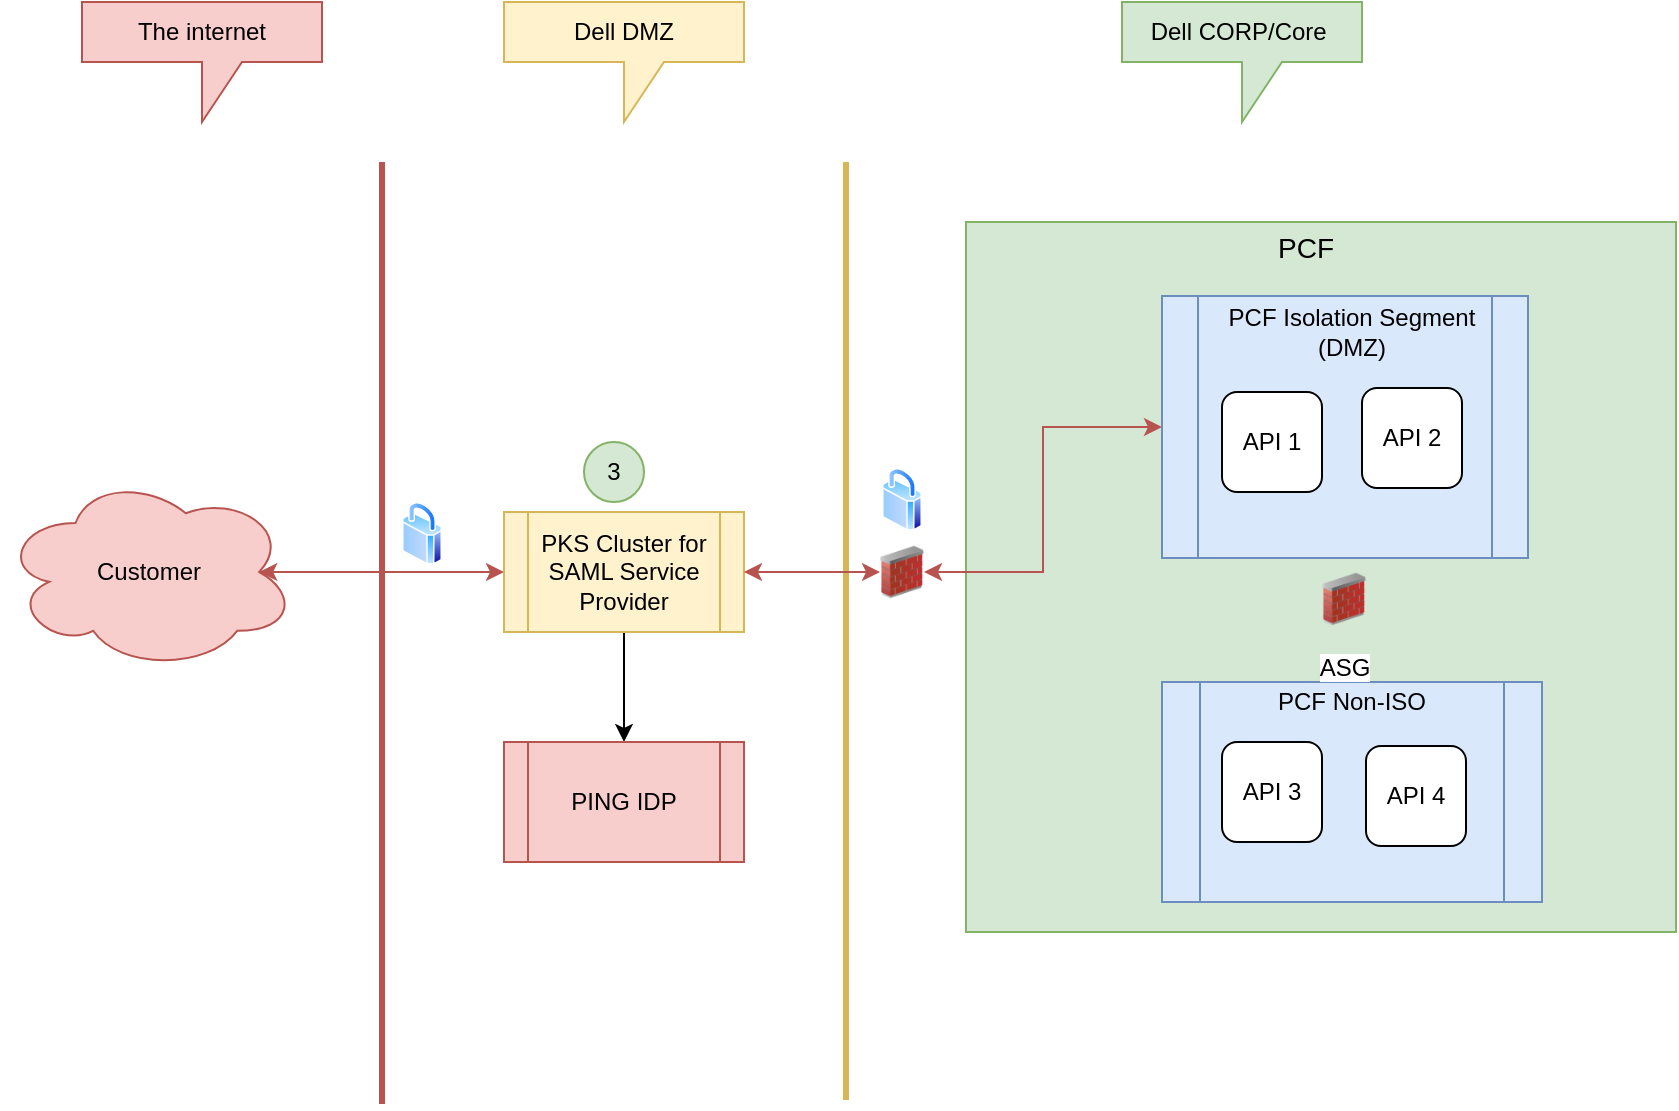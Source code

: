 <mxfile version="14.4.4" type="github">
  <diagram id="ACFHJaDp0CCpu47aHDbk" name="Page-1">
    <mxGraphModel dx="1422" dy="794" grid="0" gridSize="10" guides="1" tooltips="1" connect="1" arrows="1" fold="1" page="1" pageScale="1" pageWidth="850" pageHeight="1100" math="0" shadow="0">
      <root>
        <mxCell id="0" />
        <mxCell id="1" parent="0" />
        <mxCell id="2gQc0NYOQKcEP8dJCD8I-3" value="" style="whiteSpace=wrap;html=1;aspect=fixed;fillColor=#d5e8d4;strokeColor=#82b366;" parent="1" vertex="1">
          <mxGeometry x="492" y="150" width="355" height="355" as="geometry" />
        </mxCell>
        <mxCell id="2gQc0NYOQKcEP8dJCD8I-4" value="" style="edgeStyle=orthogonalEdgeStyle;rounded=0;orthogonalLoop=1;jettySize=auto;html=1;strokeWidth=1;exitX=0.875;exitY=0.5;exitDx=0;exitDy=0;exitPerimeter=0;startArrow=classic;startFill=1;fillColor=#f8cecc;strokeColor=#b85450;" parent="1" source="2gQc0NYOQKcEP8dJCD8I-5" target="2gQc0NYOQKcEP8dJCD8I-9" edge="1">
          <mxGeometry relative="1" as="geometry" />
        </mxCell>
        <mxCell id="2gQc0NYOQKcEP8dJCD8I-5" value="Customer" style="ellipse;shape=cloud;whiteSpace=wrap;html=1;fillColor=#f8cecc;strokeColor=#b85450;" parent="1" vertex="1">
          <mxGeometry x="10" y="276" width="147" height="98" as="geometry" />
        </mxCell>
        <mxCell id="2gQc0NYOQKcEP8dJCD8I-6" value="" style="endArrow=none;html=1;strokeWidth=3;fillColor=#f8cecc;strokeColor=#b85450;" parent="1" edge="1">
          <mxGeometry width="50" height="50" relative="1" as="geometry">
            <mxPoint x="200" y="591" as="sourcePoint" />
            <mxPoint x="200" y="120" as="targetPoint" />
          </mxGeometry>
        </mxCell>
        <mxCell id="2gQc0NYOQKcEP8dJCD8I-7" value="" style="endArrow=none;html=1;strokeWidth=3;fillColor=#fff2cc;strokeColor=#d6b656;" parent="1" edge="1">
          <mxGeometry width="50" height="50" relative="1" as="geometry">
            <mxPoint x="432" y="589" as="sourcePoint" />
            <mxPoint x="432" y="120" as="targetPoint" />
          </mxGeometry>
        </mxCell>
        <mxCell id="2gQc0NYOQKcEP8dJCD8I-8" style="edgeStyle=orthogonalEdgeStyle;rounded=0;orthogonalLoop=1;jettySize=auto;html=1;strokeWidth=1;startArrow=classic;startFill=1;entryX=0;entryY=0.5;entryDx=0;entryDy=0;fillColor=#f8cecc;strokeColor=#b85450;" parent="1" source="sj-PamyHFuKPAxD5q3Vw-3" target="2gQc0NYOQKcEP8dJCD8I-11" edge="1">
          <mxGeometry relative="1" as="geometry">
            <mxPoint x="528" y="325" as="targetPoint" />
          </mxGeometry>
        </mxCell>
        <mxCell id="2gQc0NYOQKcEP8dJCD8I-29" value="" style="edgeStyle=orthogonalEdgeStyle;rounded=0;orthogonalLoop=1;jettySize=auto;html=1;" parent="1" source="2gQc0NYOQKcEP8dJCD8I-9" target="2gQc0NYOQKcEP8dJCD8I-28" edge="1">
          <mxGeometry relative="1" as="geometry" />
        </mxCell>
        <mxCell id="2gQc0NYOQKcEP8dJCD8I-9" value="PKS Cluster for SAML Service Provider" style="shape=process;whiteSpace=wrap;html=1;backgroundOutline=1;fillColor=#fff2cc;strokeColor=#d6b656;" parent="1" vertex="1">
          <mxGeometry x="261" y="295" width="120" height="60" as="geometry" />
        </mxCell>
        <mxCell id="2gQc0NYOQKcEP8dJCD8I-10" value="&lt;font style=&quot;font-size: 14px&quot;&gt;PCF&lt;/font&gt;" style="text;html=1;strokeColor=none;fillColor=none;align=center;verticalAlign=middle;whiteSpace=wrap;rounded=0;" parent="1" vertex="1">
          <mxGeometry x="642" y="153" width="40" height="20" as="geometry" />
        </mxCell>
        <mxCell id="2gQc0NYOQKcEP8dJCD8I-11" value="" style="shape=process;whiteSpace=wrap;html=1;backgroundOutline=1;fillColor=#dae8fc;strokeColor=#6c8ebf;" parent="1" vertex="1">
          <mxGeometry x="590" y="187" width="183" height="131" as="geometry" />
        </mxCell>
        <mxCell id="2gQc0NYOQKcEP8dJCD8I-13" value="API 1" style="rounded=1;whiteSpace=wrap;html=1;" parent="1" vertex="1">
          <mxGeometry x="620" y="235" width="50" height="50" as="geometry" />
        </mxCell>
        <mxCell id="2gQc0NYOQKcEP8dJCD8I-14" value="API 2" style="rounded=1;whiteSpace=wrap;html=1;" parent="1" vertex="1">
          <mxGeometry x="690" y="233" width="50" height="50" as="geometry" />
        </mxCell>
        <mxCell id="2gQc0NYOQKcEP8dJCD8I-15" value="" style="aspect=fixed;perimeter=ellipsePerimeter;html=1;align=center;shadow=0;dashed=0;spacingTop=3;image;image=img/lib/active_directory/secure.svg;" parent="1" vertex="1">
          <mxGeometry x="210" y="290" width="20" height="31.25" as="geometry" />
        </mxCell>
        <mxCell id="2gQc0NYOQKcEP8dJCD8I-16" value="" style="aspect=fixed;perimeter=ellipsePerimeter;html=1;align=center;shadow=0;dashed=0;spacingTop=3;image;image=img/lib/active_directory/secure.svg;" parent="1" vertex="1">
          <mxGeometry x="450" y="273" width="20" height="31.25" as="geometry" />
        </mxCell>
        <mxCell id="2gQc0NYOQKcEP8dJCD8I-17" value="The internet" style="shape=callout;whiteSpace=wrap;html=1;perimeter=calloutPerimeter;fillColor=#f8cecc;strokeColor=#b85450;" parent="1" vertex="1">
          <mxGeometry x="50" y="40" width="120" height="60" as="geometry" />
        </mxCell>
        <mxCell id="2gQc0NYOQKcEP8dJCD8I-18" value="Dell DMZ" style="shape=callout;whiteSpace=wrap;html=1;perimeter=calloutPerimeter;fillColor=#fff2cc;strokeColor=#d6b656;" parent="1" vertex="1">
          <mxGeometry x="261" y="40" width="120" height="60" as="geometry" />
        </mxCell>
        <mxCell id="2gQc0NYOQKcEP8dJCD8I-19" value="Dell CORP/Core&amp;nbsp;" style="shape=callout;whiteSpace=wrap;html=1;perimeter=calloutPerimeter;fillColor=#d5e8d4;strokeColor=#82b366;" parent="1" vertex="1">
          <mxGeometry x="570" y="40" width="120" height="60" as="geometry" />
        </mxCell>
        <mxCell id="2gQc0NYOQKcEP8dJCD8I-20" value="3" style="ellipse;whiteSpace=wrap;html=1;fillColor=#d5e8d4;strokeColor=#82b366;" parent="1" vertex="1">
          <mxGeometry x="301" y="260" width="30" height="30" as="geometry" />
        </mxCell>
        <mxCell id="2gQc0NYOQKcEP8dJCD8I-28" value="PING IDP" style="shape=process;whiteSpace=wrap;html=1;backgroundOutline=1;fillColor=#f8cecc;strokeColor=#b85450;" parent="1" vertex="1">
          <mxGeometry x="261" y="410" width="120" height="60" as="geometry" />
        </mxCell>
        <mxCell id="2gQc0NYOQKcEP8dJCD8I-31" value="" style="shape=process;whiteSpace=wrap;html=1;backgroundOutline=1;fillColor=#dae8fc;strokeColor=#6c8ebf;" parent="1" vertex="1">
          <mxGeometry x="590" y="380" width="190" height="110" as="geometry" />
        </mxCell>
        <mxCell id="2gQc0NYOQKcEP8dJCD8I-32" value="API 3" style="rounded=1;whiteSpace=wrap;html=1;" parent="1" vertex="1">
          <mxGeometry x="620" y="410" width="50" height="50" as="geometry" />
        </mxCell>
        <mxCell id="2gQc0NYOQKcEP8dJCD8I-33" value="API 4" style="rounded=1;whiteSpace=wrap;html=1;" parent="1" vertex="1">
          <mxGeometry x="692" y="412" width="50" height="50" as="geometry" />
        </mxCell>
        <mxCell id="2gQc0NYOQKcEP8dJCD8I-36" value="PCF Isolation Segment (DMZ)" style="text;html=1;strokeColor=none;fillColor=none;align=center;verticalAlign=middle;whiteSpace=wrap;rounded=0;" parent="1" vertex="1">
          <mxGeometry x="620" y="195" width="130" height="20" as="geometry" />
        </mxCell>
        <mxCell id="2gQc0NYOQKcEP8dJCD8I-40" value="PCF Non-ISO" style="text;html=1;strokeColor=none;fillColor=none;align=center;verticalAlign=middle;whiteSpace=wrap;rounded=0;" parent="1" vertex="1">
          <mxGeometry x="620" y="380" width="130" height="20" as="geometry" />
        </mxCell>
        <mxCell id="sj-PamyHFuKPAxD5q3Vw-3" value="" style="image;html=1;image=img/lib/clip_art/networking/Firewall_02_128x128.png" vertex="1" parent="1">
          <mxGeometry x="449" y="281" width="22" height="88" as="geometry" />
        </mxCell>
        <mxCell id="sj-PamyHFuKPAxD5q3Vw-4" style="edgeStyle=orthogonalEdgeStyle;rounded=0;orthogonalLoop=1;jettySize=auto;html=1;strokeWidth=1;startArrow=classic;startFill=1;entryX=0;entryY=0.5;entryDx=0;entryDy=0;fillColor=#f8cecc;strokeColor=#b85450;" edge="1" parent="1" source="2gQc0NYOQKcEP8dJCD8I-9" target="sj-PamyHFuKPAxD5q3Vw-3">
          <mxGeometry relative="1" as="geometry">
            <mxPoint x="590" y="261" as="targetPoint" />
            <mxPoint x="381" y="325" as="sourcePoint" />
          </mxGeometry>
        </mxCell>
        <mxCell id="sj-PamyHFuKPAxD5q3Vw-9" value="ASG" style="image;html=1;image=img/lib/clip_art/networking/Firewall_02_128x128.png" vertex="1" parent="1">
          <mxGeometry x="670" y="318" width="22" height="41" as="geometry" />
        </mxCell>
      </root>
    </mxGraphModel>
  </diagram>
</mxfile>
